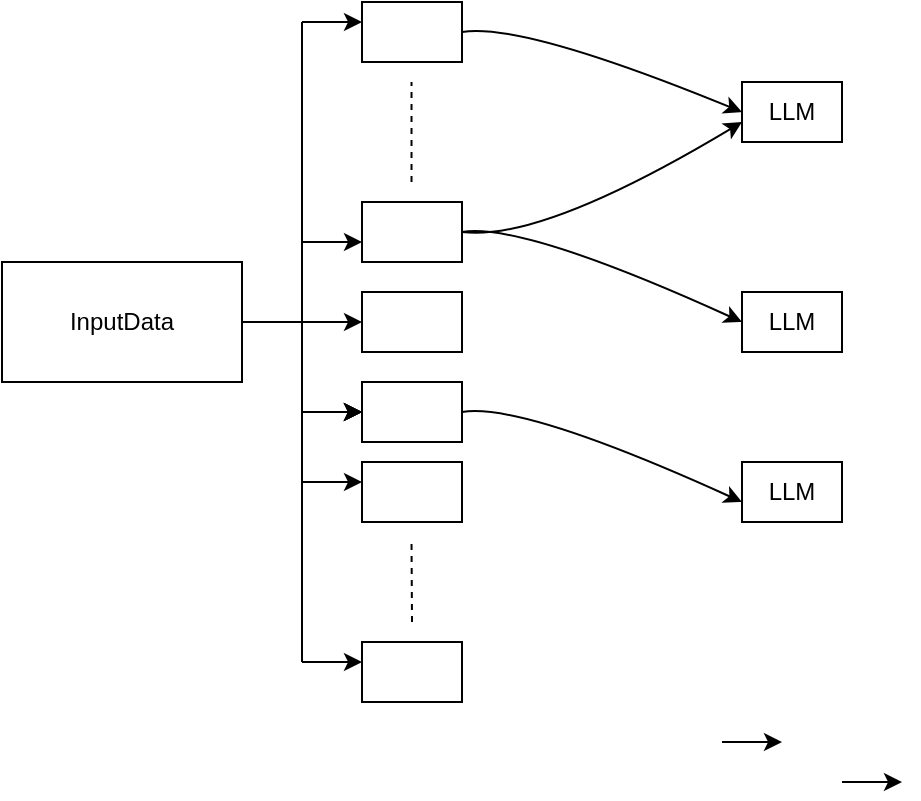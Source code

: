 <mxfile version="24.7.12">
  <diagram name="ページ1" id="9uj0oaKwGcR9AODOr1Fj">
    <mxGraphModel dx="988" dy="523" grid="1" gridSize="10" guides="1" tooltips="1" connect="1" arrows="1" fold="1" page="1" pageScale="1" pageWidth="827" pageHeight="1169" math="0" shadow="0">
      <root>
        <mxCell id="0" />
        <mxCell id="1" parent="0" />
        <mxCell id="Cd58vTRSSTUxn1B4rG9A-5" value="" style="edgeStyle=orthogonalEdgeStyle;rounded=0;orthogonalLoop=1;jettySize=auto;html=1;" edge="1" parent="1" source="Cd58vTRSSTUxn1B4rG9A-1" target="Cd58vTRSSTUxn1B4rG9A-4">
          <mxGeometry relative="1" as="geometry" />
        </mxCell>
        <mxCell id="Cd58vTRSSTUxn1B4rG9A-7" value="" style="edgeStyle=orthogonalEdgeStyle;rounded=0;orthogonalLoop=1;jettySize=auto;html=1;" edge="1" parent="1" source="Cd58vTRSSTUxn1B4rG9A-1" target="Cd58vTRSSTUxn1B4rG9A-4">
          <mxGeometry relative="1" as="geometry" />
        </mxCell>
        <mxCell id="Cd58vTRSSTUxn1B4rG9A-8" value="" style="edgeStyle=orthogonalEdgeStyle;rounded=0;orthogonalLoop=1;jettySize=auto;html=1;" edge="1" parent="1" source="Cd58vTRSSTUxn1B4rG9A-1" target="Cd58vTRSSTUxn1B4rG9A-4">
          <mxGeometry relative="1" as="geometry" />
        </mxCell>
        <mxCell id="Cd58vTRSSTUxn1B4rG9A-9" value="" style="edgeStyle=orthogonalEdgeStyle;rounded=0;orthogonalLoop=1;jettySize=auto;html=1;" edge="1" parent="1" source="Cd58vTRSSTUxn1B4rG9A-1" target="Cd58vTRSSTUxn1B4rG9A-4">
          <mxGeometry relative="1" as="geometry" />
        </mxCell>
        <mxCell id="Cd58vTRSSTUxn1B4rG9A-1" value="InputData" style="rounded=0;whiteSpace=wrap;html=1;" vertex="1" parent="1">
          <mxGeometry x="30" y="480" width="120" height="60" as="geometry" />
        </mxCell>
        <mxCell id="Cd58vTRSSTUxn1B4rG9A-4" value="" style="whiteSpace=wrap;html=1;rounded=0;" vertex="1" parent="1">
          <mxGeometry x="210" y="540" width="50" height="30" as="geometry" />
        </mxCell>
        <mxCell id="Cd58vTRSSTUxn1B4rG9A-10" value="" style="endArrow=classic;html=1;rounded=0;" edge="1" parent="1">
          <mxGeometry width="50" height="50" relative="1" as="geometry">
            <mxPoint x="180" y="510" as="sourcePoint" />
            <mxPoint x="210" y="510" as="targetPoint" />
          </mxGeometry>
        </mxCell>
        <mxCell id="Cd58vTRSSTUxn1B4rG9A-11" value="" style="rounded=0;whiteSpace=wrap;html=1;" vertex="1" parent="1">
          <mxGeometry x="210" y="495" width="50" height="30" as="geometry" />
        </mxCell>
        <mxCell id="Cd58vTRSSTUxn1B4rG9A-17" value="" style="endArrow=none;html=1;rounded=0;" edge="1" parent="1">
          <mxGeometry width="50" height="50" relative="1" as="geometry">
            <mxPoint x="180" y="510" as="sourcePoint" />
            <mxPoint x="180" y="360" as="targetPoint" />
          </mxGeometry>
        </mxCell>
        <mxCell id="Cd58vTRSSTUxn1B4rG9A-18" value="" style="endArrow=none;html=1;rounded=0;" edge="1" parent="1">
          <mxGeometry width="50" height="50" relative="1" as="geometry">
            <mxPoint x="180" y="680" as="sourcePoint" />
            <mxPoint x="180" y="550" as="targetPoint" />
          </mxGeometry>
        </mxCell>
        <mxCell id="Cd58vTRSSTUxn1B4rG9A-19" value="" style="endArrow=classic;html=1;rounded=0;" edge="1" parent="1">
          <mxGeometry width="50" height="50" relative="1" as="geometry">
            <mxPoint x="180" y="470" as="sourcePoint" />
            <mxPoint x="210" y="470" as="targetPoint" />
          </mxGeometry>
        </mxCell>
        <mxCell id="Cd58vTRSSTUxn1B4rG9A-21" value="" style="endArrow=classic;html=1;rounded=0;" edge="1" parent="1">
          <mxGeometry width="50" height="50" relative="1" as="geometry">
            <mxPoint x="180" y="360" as="sourcePoint" />
            <mxPoint x="210" y="360" as="targetPoint" />
          </mxGeometry>
        </mxCell>
        <mxCell id="Cd58vTRSSTUxn1B4rG9A-22" value="" style="endArrow=classic;html=1;rounded=0;" edge="1" parent="1">
          <mxGeometry width="50" height="50" relative="1" as="geometry">
            <mxPoint x="180" y="590" as="sourcePoint" />
            <mxPoint x="210" y="590" as="targetPoint" />
          </mxGeometry>
        </mxCell>
        <mxCell id="Cd58vTRSSTUxn1B4rG9A-24" value="" style="endArrow=classic;html=1;rounded=0;" edge="1" parent="1">
          <mxGeometry width="50" height="50" relative="1" as="geometry">
            <mxPoint x="180" y="680" as="sourcePoint" />
            <mxPoint x="210" y="680" as="targetPoint" />
          </mxGeometry>
        </mxCell>
        <mxCell id="Cd58vTRSSTUxn1B4rG9A-25" value="" style="endArrow=classic;html=1;rounded=0;" edge="1" parent="1">
          <mxGeometry width="50" height="50" relative="1" as="geometry">
            <mxPoint x="390" y="720" as="sourcePoint" />
            <mxPoint x="420" y="720" as="targetPoint" />
          </mxGeometry>
        </mxCell>
        <mxCell id="Cd58vTRSSTUxn1B4rG9A-26" value="" style="endArrow=classic;html=1;rounded=0;" edge="1" parent="1">
          <mxGeometry width="50" height="50" relative="1" as="geometry">
            <mxPoint x="450" y="740" as="sourcePoint" />
            <mxPoint x="480" y="740" as="targetPoint" />
          </mxGeometry>
        </mxCell>
        <mxCell id="Cd58vTRSSTUxn1B4rG9A-27" value="" style="endArrow=none;dashed=1;html=1;rounded=0;" edge="1" parent="1">
          <mxGeometry width="50" height="50" relative="1" as="geometry">
            <mxPoint x="235" y="660" as="sourcePoint" />
            <mxPoint x="234.76" y="620" as="targetPoint" />
          </mxGeometry>
        </mxCell>
        <mxCell id="Cd58vTRSSTUxn1B4rG9A-28" value="LLM" style="whiteSpace=wrap;html=1;rounded=0;" vertex="1" parent="1">
          <mxGeometry x="400" y="495" width="50" height="30" as="geometry" />
        </mxCell>
        <mxCell id="Cd58vTRSSTUxn1B4rG9A-29" value="" style="whiteSpace=wrap;html=1;rounded=0;" vertex="1" parent="1">
          <mxGeometry x="210" y="350" width="50" height="30" as="geometry" />
        </mxCell>
        <mxCell id="Cd58vTRSSTUxn1B4rG9A-30" value="LLM" style="whiteSpace=wrap;html=1;rounded=0;" vertex="1" parent="1">
          <mxGeometry x="400" y="390" width="50" height="30" as="geometry" />
        </mxCell>
        <mxCell id="Cd58vTRSSTUxn1B4rG9A-31" value="" style="whiteSpace=wrap;html=1;rounded=0;" vertex="1" parent="1">
          <mxGeometry x="210" y="450" width="50" height="30" as="geometry" />
        </mxCell>
        <mxCell id="Cd58vTRSSTUxn1B4rG9A-32" value="" style="whiteSpace=wrap;html=1;rounded=0;" vertex="1" parent="1">
          <mxGeometry x="210" y="670" width="50" height="30" as="geometry" />
        </mxCell>
        <mxCell id="Cd58vTRSSTUxn1B4rG9A-33" value="" style="whiteSpace=wrap;html=1;rounded=0;" vertex="1" parent="1">
          <mxGeometry x="210" y="580" width="50" height="30" as="geometry" />
        </mxCell>
        <mxCell id="Cd58vTRSSTUxn1B4rG9A-34" value="LLM" style="whiteSpace=wrap;html=1;rounded=0;" vertex="1" parent="1">
          <mxGeometry x="400" y="580" width="50" height="30" as="geometry" />
        </mxCell>
        <mxCell id="Cd58vTRSSTUxn1B4rG9A-35" value="" style="endArrow=none;dashed=1;html=1;rounded=0;" edge="1" parent="1">
          <mxGeometry width="50" height="50" relative="1" as="geometry">
            <mxPoint x="234.76" y="440" as="sourcePoint" />
            <mxPoint x="234.76" y="390" as="targetPoint" />
          </mxGeometry>
        </mxCell>
        <mxCell id="Cd58vTRSSTUxn1B4rG9A-38" value="" style="curved=1;endArrow=classic;html=1;rounded=0;entryX=0;entryY=0.5;entryDx=0;entryDy=0;exitX=1;exitY=0.5;exitDx=0;exitDy=0;" edge="1" parent="1" source="Cd58vTRSSTUxn1B4rG9A-31" target="Cd58vTRSSTUxn1B4rG9A-28">
          <mxGeometry width="50" height="50" relative="1" as="geometry">
            <mxPoint x="260" y="470" as="sourcePoint" />
            <mxPoint x="390" y="510" as="targetPoint" />
            <Array as="points">
              <mxPoint x="290" y="460" />
            </Array>
          </mxGeometry>
        </mxCell>
        <mxCell id="Cd58vTRSSTUxn1B4rG9A-40" value="" style="curved=1;endArrow=classic;html=1;rounded=0;exitX=1;exitY=0.5;exitDx=0;exitDy=0;" edge="1" parent="1" source="Cd58vTRSSTUxn1B4rG9A-31">
          <mxGeometry width="50" height="50" relative="1" as="geometry">
            <mxPoint x="270" y="470" as="sourcePoint" />
            <mxPoint x="400" y="410" as="targetPoint" />
            <Array as="points">
              <mxPoint x="300" y="470" />
            </Array>
          </mxGeometry>
        </mxCell>
        <mxCell id="Cd58vTRSSTUxn1B4rG9A-41" value="" style="curved=1;endArrow=classic;html=1;rounded=0;exitX=1;exitY=0.5;exitDx=0;exitDy=0;entryX=0;entryY=0.5;entryDx=0;entryDy=0;" edge="1" parent="1" target="Cd58vTRSSTUxn1B4rG9A-30">
          <mxGeometry width="50" height="50" relative="1" as="geometry">
            <mxPoint x="260" y="365" as="sourcePoint" />
            <mxPoint x="400" y="410" as="targetPoint" />
            <Array as="points">
              <mxPoint x="290" y="360" />
            </Array>
          </mxGeometry>
        </mxCell>
        <mxCell id="Cd58vTRSSTUxn1B4rG9A-42" value="" style="curved=1;endArrow=classic;html=1;rounded=0;entryX=0;entryY=0.5;entryDx=0;entryDy=0;exitX=1;exitY=0.5;exitDx=0;exitDy=0;" edge="1" parent="1">
          <mxGeometry width="50" height="50" relative="1" as="geometry">
            <mxPoint x="260" y="555" as="sourcePoint" />
            <mxPoint x="400" y="600" as="targetPoint" />
            <Array as="points">
              <mxPoint x="290" y="550" />
            </Array>
          </mxGeometry>
        </mxCell>
      </root>
    </mxGraphModel>
  </diagram>
</mxfile>
